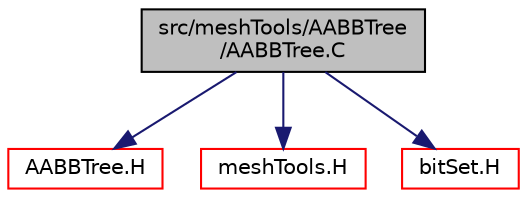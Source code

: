 digraph "src/meshTools/AABBTree/AABBTree.C"
{
  bgcolor="transparent";
  edge [fontname="Helvetica",fontsize="10",labelfontname="Helvetica",labelfontsize="10"];
  node [fontname="Helvetica",fontsize="10",shape=record];
  Node1 [label="src/meshTools/AABBTree\l/AABBTree.C",height=0.2,width=0.4,color="black", fillcolor="grey75", style="filled" fontcolor="black"];
  Node1 -> Node2 [color="midnightblue",fontsize="10",style="solid",fontname="Helvetica"];
  Node2 [label="AABBTree.H",height=0.2,width=0.4,color="red",URL="$AABBTree_8H.html"];
  Node1 -> Node3 [color="midnightblue",fontsize="10",style="solid",fontname="Helvetica"];
  Node3 [label="meshTools.H",height=0.2,width=0.4,color="red",URL="$meshTools_8H.html"];
  Node1 -> Node4 [color="midnightblue",fontsize="10",style="solid",fontname="Helvetica"];
  Node4 [label="bitSet.H",height=0.2,width=0.4,color="red",URL="$bitSet_8H.html"];
}
